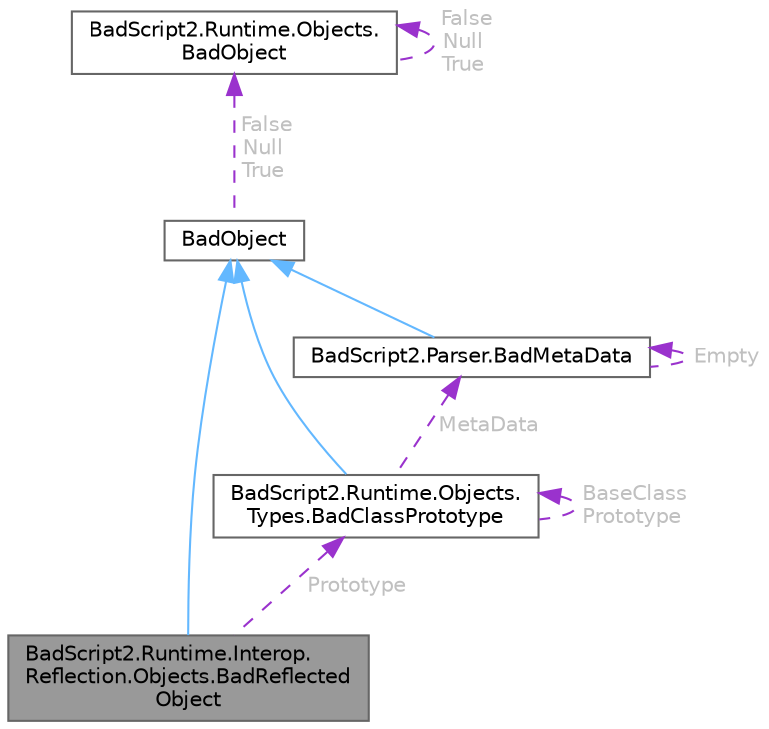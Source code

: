 digraph "BadScript2.Runtime.Interop.Reflection.Objects.BadReflectedObject"
{
 // LATEX_PDF_SIZE
  bgcolor="transparent";
  edge [fontname=Helvetica,fontsize=10,labelfontname=Helvetica,labelfontsize=10];
  node [fontname=Helvetica,fontsize=10,shape=box,height=0.2,width=0.4];
  Node1 [id="Node000001",label="BadScript2.Runtime.Interop.\lReflection.Objects.BadReflected\lObject",height=0.2,width=0.4,color="gray40", fillcolor="grey60", style="filled", fontcolor="black",tooltip=" "];
  Node2 -> Node1 [id="edge1_Node000001_Node000002",dir="back",color="steelblue1",style="solid",tooltip=" "];
  Node2 [id="Node000002",label="BadObject",height=0.2,width=0.4,color="gray40", fillcolor="white", style="filled",URL="$class_bad_script2_1_1_runtime_1_1_objects_1_1_bad_object.html",tooltip=" "];
  Node3 -> Node2 [id="edge2_Node000002_Node000003",dir="back",color="darkorchid3",style="dashed",tooltip=" ",label=" False\nNull\nTrue",fontcolor="grey" ];
  Node3 [id="Node000003",label="BadScript2.Runtime.Objects.\lBadObject",height=0.2,width=0.4,color="gray40", fillcolor="white", style="filled",URL="$class_bad_script2_1_1_runtime_1_1_objects_1_1_bad_object.html",tooltip=" "];
  Node3 -> Node3 [id="edge3_Node000003_Node000003",dir="back",color="darkorchid3",style="dashed",tooltip=" ",label=" False\nNull\nTrue",fontcolor="grey" ];
  Node4 -> Node1 [id="edge4_Node000001_Node000004",dir="back",color="darkorchid3",style="dashed",tooltip=" ",label=" Prototype",fontcolor="grey" ];
  Node4 [id="Node000004",label="BadScript2.Runtime.Objects.\lTypes.BadClassPrototype",height=0.2,width=0.4,color="gray40", fillcolor="white", style="filled",URL="$class_bad_script2_1_1_runtime_1_1_objects_1_1_types_1_1_bad_class_prototype.html",tooltip="Implements a Class Prototype for the BadScript Language."];
  Node2 -> Node4 [id="edge5_Node000004_Node000002",dir="back",color="steelblue1",style="solid",tooltip=" "];
  Node4 -> Node4 [id="edge6_Node000004_Node000004",dir="back",color="darkorchid3",style="dashed",tooltip=" ",label=" BaseClass\nPrototype",fontcolor="grey" ];
  Node5 -> Node4 [id="edge7_Node000004_Node000005",dir="back",color="darkorchid3",style="dashed",tooltip=" ",label=" MetaData",fontcolor="grey" ];
  Node5 [id="Node000005",label="BadScript2.Parser.BadMetaData",height=0.2,width=0.4,color="gray40", fillcolor="white", style="filled",URL="$class_bad_script2_1_1_parser_1_1_bad_meta_data.html",tooltip=" "];
  Node2 -> Node5 [id="edge8_Node000005_Node000002",dir="back",color="steelblue1",style="solid",tooltip=" "];
  Node5 -> Node5 [id="edge9_Node000005_Node000005",dir="back",color="darkorchid3",style="dashed",tooltip=" ",label=" Empty",fontcolor="grey" ];
}
